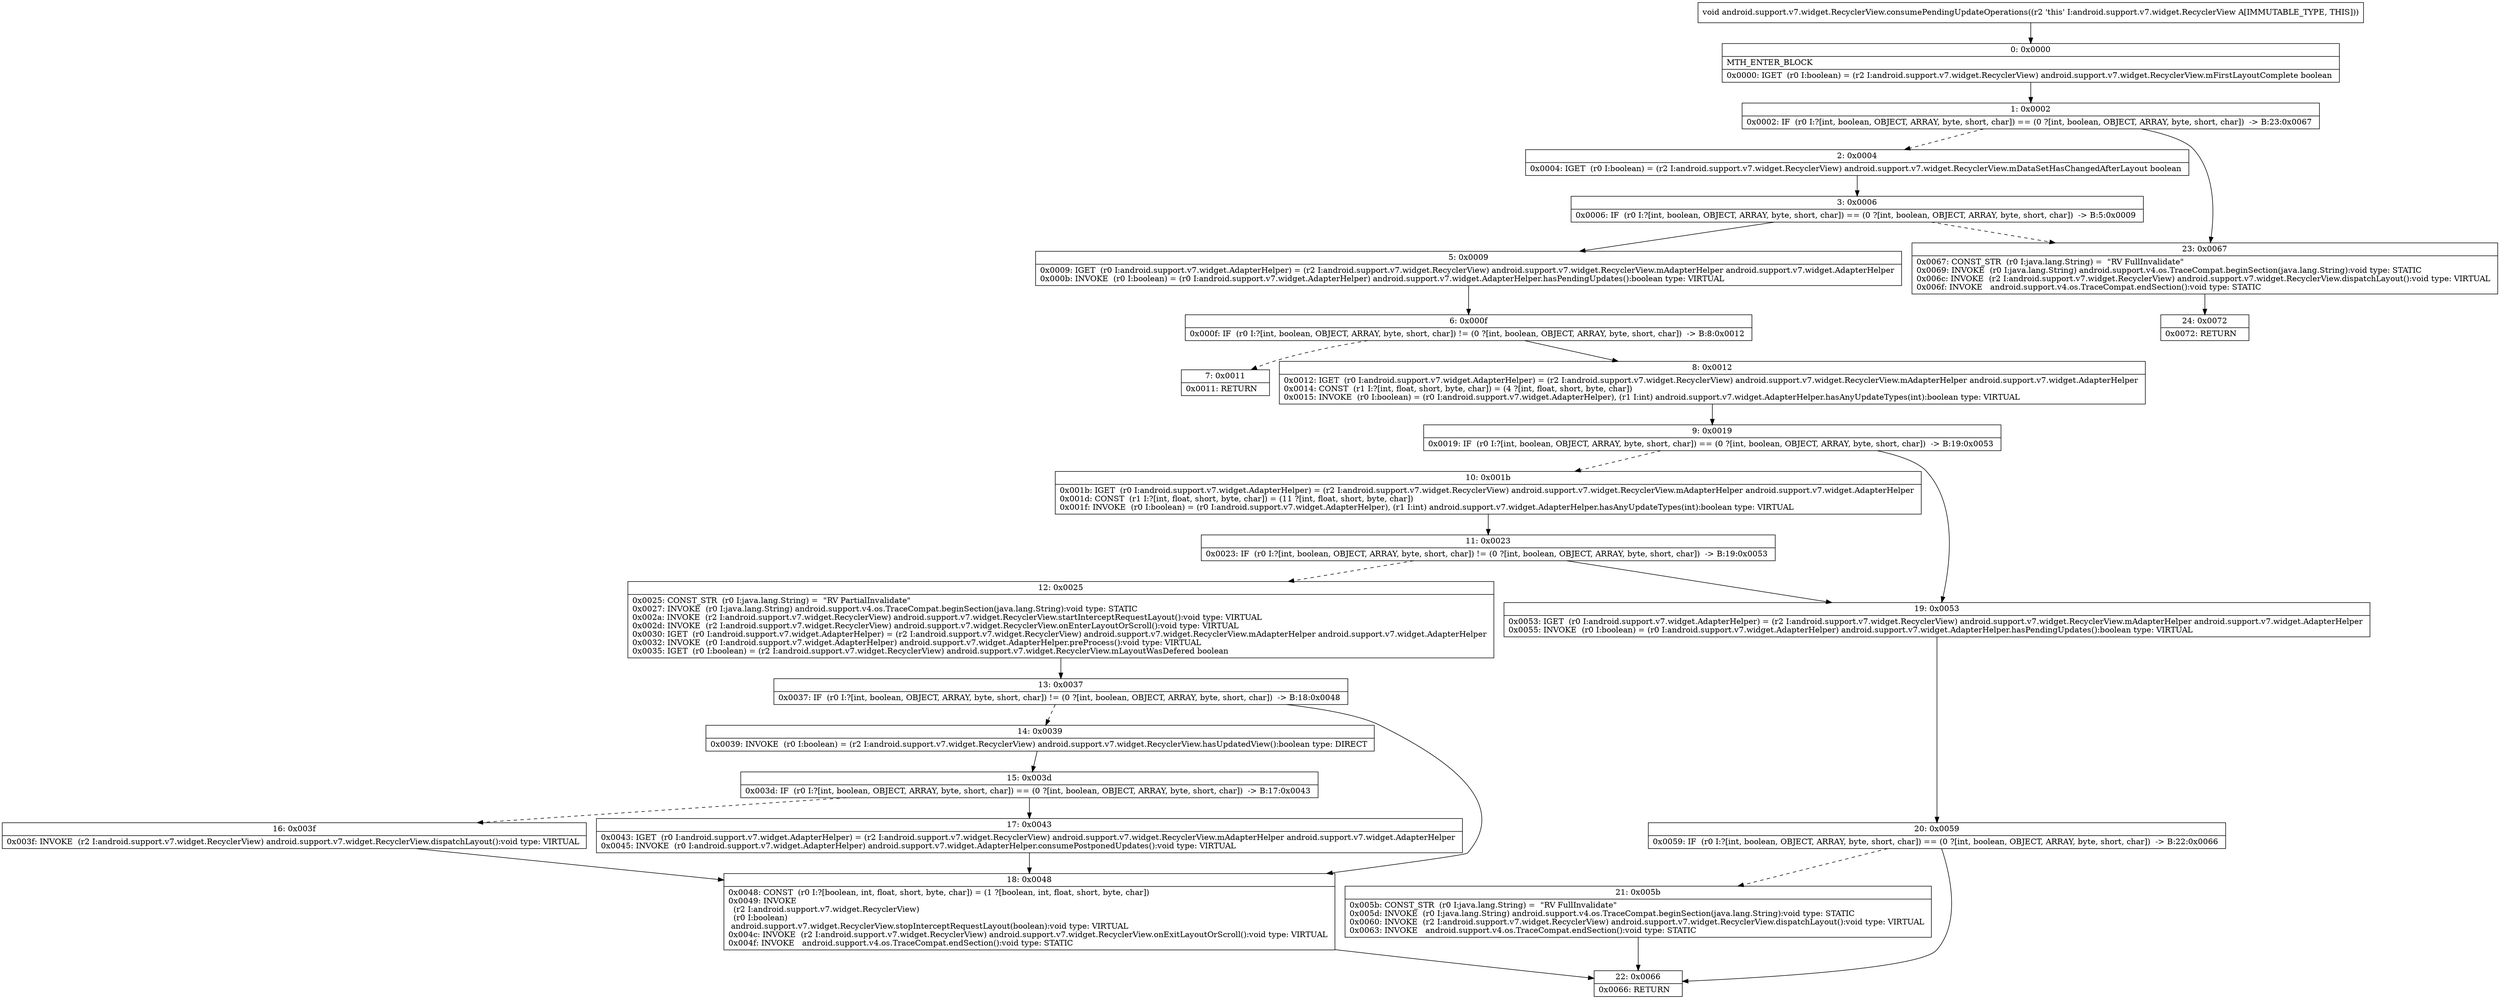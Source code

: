 digraph "CFG forandroid.support.v7.widget.RecyclerView.consumePendingUpdateOperations()V" {
Node_0 [shape=record,label="{0\:\ 0x0000|MTH_ENTER_BLOCK\l|0x0000: IGET  (r0 I:boolean) = (r2 I:android.support.v7.widget.RecyclerView) android.support.v7.widget.RecyclerView.mFirstLayoutComplete boolean \l}"];
Node_1 [shape=record,label="{1\:\ 0x0002|0x0002: IF  (r0 I:?[int, boolean, OBJECT, ARRAY, byte, short, char]) == (0 ?[int, boolean, OBJECT, ARRAY, byte, short, char])  \-\> B:23:0x0067 \l}"];
Node_2 [shape=record,label="{2\:\ 0x0004|0x0004: IGET  (r0 I:boolean) = (r2 I:android.support.v7.widget.RecyclerView) android.support.v7.widget.RecyclerView.mDataSetHasChangedAfterLayout boolean \l}"];
Node_3 [shape=record,label="{3\:\ 0x0006|0x0006: IF  (r0 I:?[int, boolean, OBJECT, ARRAY, byte, short, char]) == (0 ?[int, boolean, OBJECT, ARRAY, byte, short, char])  \-\> B:5:0x0009 \l}"];
Node_5 [shape=record,label="{5\:\ 0x0009|0x0009: IGET  (r0 I:android.support.v7.widget.AdapterHelper) = (r2 I:android.support.v7.widget.RecyclerView) android.support.v7.widget.RecyclerView.mAdapterHelper android.support.v7.widget.AdapterHelper \l0x000b: INVOKE  (r0 I:boolean) = (r0 I:android.support.v7.widget.AdapterHelper) android.support.v7.widget.AdapterHelper.hasPendingUpdates():boolean type: VIRTUAL \l}"];
Node_6 [shape=record,label="{6\:\ 0x000f|0x000f: IF  (r0 I:?[int, boolean, OBJECT, ARRAY, byte, short, char]) != (0 ?[int, boolean, OBJECT, ARRAY, byte, short, char])  \-\> B:8:0x0012 \l}"];
Node_7 [shape=record,label="{7\:\ 0x0011|0x0011: RETURN   \l}"];
Node_8 [shape=record,label="{8\:\ 0x0012|0x0012: IGET  (r0 I:android.support.v7.widget.AdapterHelper) = (r2 I:android.support.v7.widget.RecyclerView) android.support.v7.widget.RecyclerView.mAdapterHelper android.support.v7.widget.AdapterHelper \l0x0014: CONST  (r1 I:?[int, float, short, byte, char]) = (4 ?[int, float, short, byte, char]) \l0x0015: INVOKE  (r0 I:boolean) = (r0 I:android.support.v7.widget.AdapterHelper), (r1 I:int) android.support.v7.widget.AdapterHelper.hasAnyUpdateTypes(int):boolean type: VIRTUAL \l}"];
Node_9 [shape=record,label="{9\:\ 0x0019|0x0019: IF  (r0 I:?[int, boolean, OBJECT, ARRAY, byte, short, char]) == (0 ?[int, boolean, OBJECT, ARRAY, byte, short, char])  \-\> B:19:0x0053 \l}"];
Node_10 [shape=record,label="{10\:\ 0x001b|0x001b: IGET  (r0 I:android.support.v7.widget.AdapterHelper) = (r2 I:android.support.v7.widget.RecyclerView) android.support.v7.widget.RecyclerView.mAdapterHelper android.support.v7.widget.AdapterHelper \l0x001d: CONST  (r1 I:?[int, float, short, byte, char]) = (11 ?[int, float, short, byte, char]) \l0x001f: INVOKE  (r0 I:boolean) = (r0 I:android.support.v7.widget.AdapterHelper), (r1 I:int) android.support.v7.widget.AdapterHelper.hasAnyUpdateTypes(int):boolean type: VIRTUAL \l}"];
Node_11 [shape=record,label="{11\:\ 0x0023|0x0023: IF  (r0 I:?[int, boolean, OBJECT, ARRAY, byte, short, char]) != (0 ?[int, boolean, OBJECT, ARRAY, byte, short, char])  \-\> B:19:0x0053 \l}"];
Node_12 [shape=record,label="{12\:\ 0x0025|0x0025: CONST_STR  (r0 I:java.lang.String) =  \"RV PartialInvalidate\" \l0x0027: INVOKE  (r0 I:java.lang.String) android.support.v4.os.TraceCompat.beginSection(java.lang.String):void type: STATIC \l0x002a: INVOKE  (r2 I:android.support.v7.widget.RecyclerView) android.support.v7.widget.RecyclerView.startInterceptRequestLayout():void type: VIRTUAL \l0x002d: INVOKE  (r2 I:android.support.v7.widget.RecyclerView) android.support.v7.widget.RecyclerView.onEnterLayoutOrScroll():void type: VIRTUAL \l0x0030: IGET  (r0 I:android.support.v7.widget.AdapterHelper) = (r2 I:android.support.v7.widget.RecyclerView) android.support.v7.widget.RecyclerView.mAdapterHelper android.support.v7.widget.AdapterHelper \l0x0032: INVOKE  (r0 I:android.support.v7.widget.AdapterHelper) android.support.v7.widget.AdapterHelper.preProcess():void type: VIRTUAL \l0x0035: IGET  (r0 I:boolean) = (r2 I:android.support.v7.widget.RecyclerView) android.support.v7.widget.RecyclerView.mLayoutWasDefered boolean \l}"];
Node_13 [shape=record,label="{13\:\ 0x0037|0x0037: IF  (r0 I:?[int, boolean, OBJECT, ARRAY, byte, short, char]) != (0 ?[int, boolean, OBJECT, ARRAY, byte, short, char])  \-\> B:18:0x0048 \l}"];
Node_14 [shape=record,label="{14\:\ 0x0039|0x0039: INVOKE  (r0 I:boolean) = (r2 I:android.support.v7.widget.RecyclerView) android.support.v7.widget.RecyclerView.hasUpdatedView():boolean type: DIRECT \l}"];
Node_15 [shape=record,label="{15\:\ 0x003d|0x003d: IF  (r0 I:?[int, boolean, OBJECT, ARRAY, byte, short, char]) == (0 ?[int, boolean, OBJECT, ARRAY, byte, short, char])  \-\> B:17:0x0043 \l}"];
Node_16 [shape=record,label="{16\:\ 0x003f|0x003f: INVOKE  (r2 I:android.support.v7.widget.RecyclerView) android.support.v7.widget.RecyclerView.dispatchLayout():void type: VIRTUAL \l}"];
Node_17 [shape=record,label="{17\:\ 0x0043|0x0043: IGET  (r0 I:android.support.v7.widget.AdapterHelper) = (r2 I:android.support.v7.widget.RecyclerView) android.support.v7.widget.RecyclerView.mAdapterHelper android.support.v7.widget.AdapterHelper \l0x0045: INVOKE  (r0 I:android.support.v7.widget.AdapterHelper) android.support.v7.widget.AdapterHelper.consumePostponedUpdates():void type: VIRTUAL \l}"];
Node_18 [shape=record,label="{18\:\ 0x0048|0x0048: CONST  (r0 I:?[boolean, int, float, short, byte, char]) = (1 ?[boolean, int, float, short, byte, char]) \l0x0049: INVOKE  \l  (r2 I:android.support.v7.widget.RecyclerView)\l  (r0 I:boolean)\l android.support.v7.widget.RecyclerView.stopInterceptRequestLayout(boolean):void type: VIRTUAL \l0x004c: INVOKE  (r2 I:android.support.v7.widget.RecyclerView) android.support.v7.widget.RecyclerView.onExitLayoutOrScroll():void type: VIRTUAL \l0x004f: INVOKE   android.support.v4.os.TraceCompat.endSection():void type: STATIC \l}"];
Node_19 [shape=record,label="{19\:\ 0x0053|0x0053: IGET  (r0 I:android.support.v7.widget.AdapterHelper) = (r2 I:android.support.v7.widget.RecyclerView) android.support.v7.widget.RecyclerView.mAdapterHelper android.support.v7.widget.AdapterHelper \l0x0055: INVOKE  (r0 I:boolean) = (r0 I:android.support.v7.widget.AdapterHelper) android.support.v7.widget.AdapterHelper.hasPendingUpdates():boolean type: VIRTUAL \l}"];
Node_20 [shape=record,label="{20\:\ 0x0059|0x0059: IF  (r0 I:?[int, boolean, OBJECT, ARRAY, byte, short, char]) == (0 ?[int, boolean, OBJECT, ARRAY, byte, short, char])  \-\> B:22:0x0066 \l}"];
Node_21 [shape=record,label="{21\:\ 0x005b|0x005b: CONST_STR  (r0 I:java.lang.String) =  \"RV FullInvalidate\" \l0x005d: INVOKE  (r0 I:java.lang.String) android.support.v4.os.TraceCompat.beginSection(java.lang.String):void type: STATIC \l0x0060: INVOKE  (r2 I:android.support.v7.widget.RecyclerView) android.support.v7.widget.RecyclerView.dispatchLayout():void type: VIRTUAL \l0x0063: INVOKE   android.support.v4.os.TraceCompat.endSection():void type: STATIC \l}"];
Node_22 [shape=record,label="{22\:\ 0x0066|0x0066: RETURN   \l}"];
Node_23 [shape=record,label="{23\:\ 0x0067|0x0067: CONST_STR  (r0 I:java.lang.String) =  \"RV FullInvalidate\" \l0x0069: INVOKE  (r0 I:java.lang.String) android.support.v4.os.TraceCompat.beginSection(java.lang.String):void type: STATIC \l0x006c: INVOKE  (r2 I:android.support.v7.widget.RecyclerView) android.support.v7.widget.RecyclerView.dispatchLayout():void type: VIRTUAL \l0x006f: INVOKE   android.support.v4.os.TraceCompat.endSection():void type: STATIC \l}"];
Node_24 [shape=record,label="{24\:\ 0x0072|0x0072: RETURN   \l}"];
MethodNode[shape=record,label="{void android.support.v7.widget.RecyclerView.consumePendingUpdateOperations((r2 'this' I:android.support.v7.widget.RecyclerView A[IMMUTABLE_TYPE, THIS])) }"];
MethodNode -> Node_0;
Node_0 -> Node_1;
Node_1 -> Node_2[style=dashed];
Node_1 -> Node_23;
Node_2 -> Node_3;
Node_3 -> Node_5;
Node_3 -> Node_23[style=dashed];
Node_5 -> Node_6;
Node_6 -> Node_7[style=dashed];
Node_6 -> Node_8;
Node_8 -> Node_9;
Node_9 -> Node_10[style=dashed];
Node_9 -> Node_19;
Node_10 -> Node_11;
Node_11 -> Node_12[style=dashed];
Node_11 -> Node_19;
Node_12 -> Node_13;
Node_13 -> Node_14[style=dashed];
Node_13 -> Node_18;
Node_14 -> Node_15;
Node_15 -> Node_16[style=dashed];
Node_15 -> Node_17;
Node_16 -> Node_18;
Node_17 -> Node_18;
Node_18 -> Node_22;
Node_19 -> Node_20;
Node_20 -> Node_21[style=dashed];
Node_20 -> Node_22;
Node_21 -> Node_22;
Node_23 -> Node_24;
}

